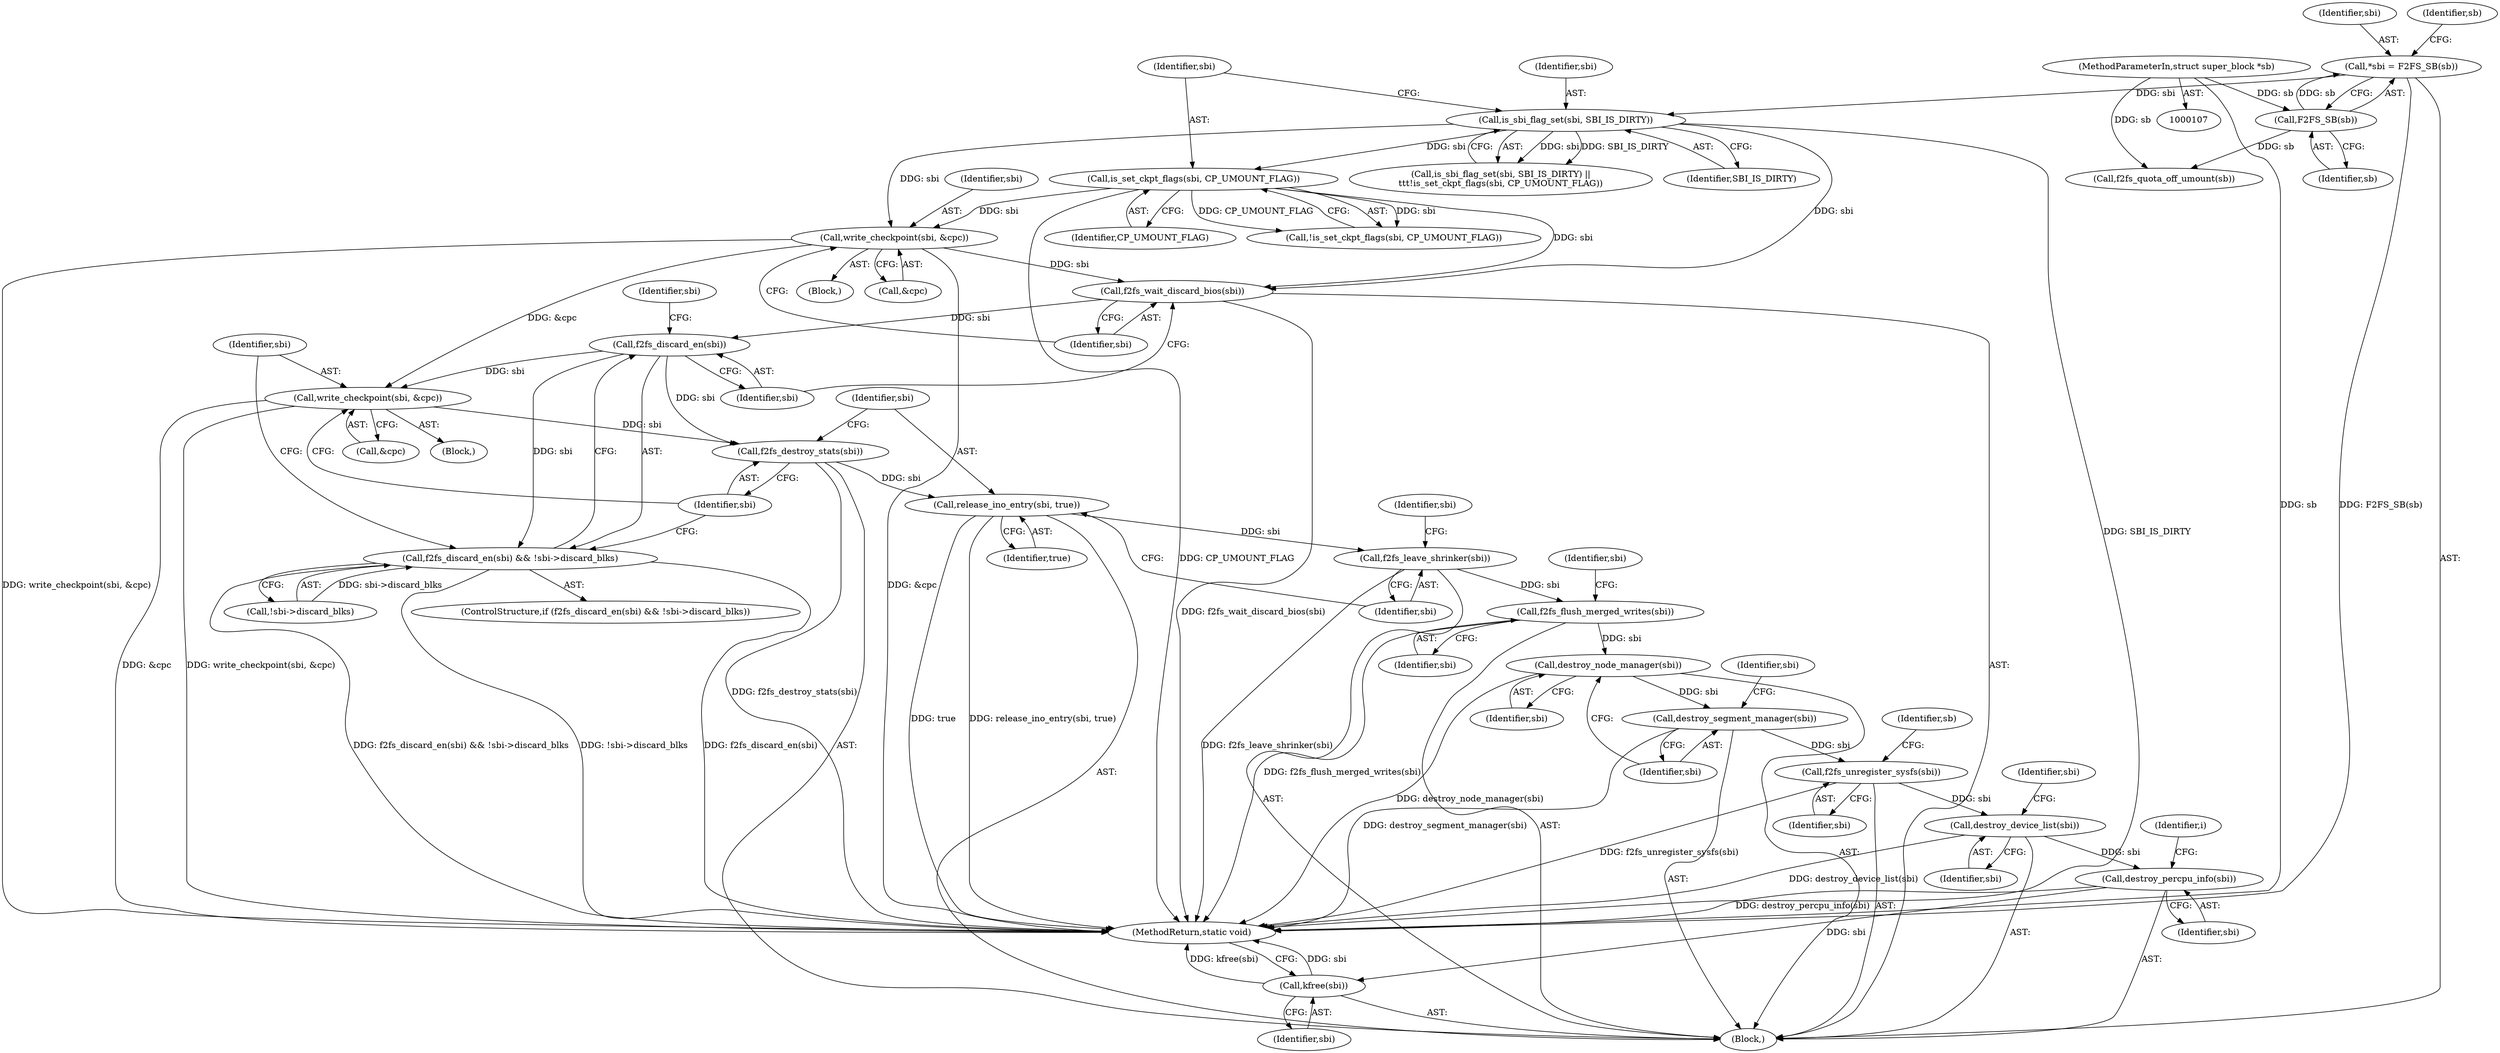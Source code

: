 digraph "1_linux_638164a2718f337ea224b747cf5977ef143166a4_1@API" {
"1000134" [label="(Call,write_checkpoint(sbi, &cpc))"];
"1000129" [label="(Call,is_set_ckpt_flags(sbi, CP_UMOUNT_FLAG))"];
"1000125" [label="(Call,is_sbi_flag_set(sbi, SBI_IS_DIRTY))"];
"1000111" [label="(Call,*sbi = F2FS_SB(sb))"];
"1000113" [label="(Call,F2FS_SB(sb))"];
"1000108" [label="(MethodParameterIn,struct super_block *sb)"];
"1000138" [label="(Call,f2fs_wait_discard_bios(sbi))"];
"1000142" [label="(Call,f2fs_discard_en(sbi))"];
"1000141" [label="(Call,f2fs_discard_en(sbi) && !sbi->discard_blks)"];
"1000150" [label="(Call,write_checkpoint(sbi, &cpc))"];
"1000154" [label="(Call,f2fs_destroy_stats(sbi))"];
"1000156" [label="(Call,release_ino_entry(sbi, true))"];
"1000159" [label="(Call,f2fs_leave_shrinker(sbi))"];
"1000166" [label="(Call,f2fs_flush_merged_writes(sbi))"];
"1000176" [label="(Call,destroy_node_manager(sbi))"];
"1000178" [label="(Call,destroy_segment_manager(sbi))"];
"1000184" [label="(Call,f2fs_unregister_sysfs(sbi))"];
"1000203" [label="(Call,destroy_device_list(sbi))"];
"1000224" [label="(Call,destroy_percpu_info(sbi))"];
"1000241" [label="(Call,kfree(sbi))"];
"1000159" [label="(Call,f2fs_leave_shrinker(sbi))"];
"1000156" [label="(Call,release_ino_entry(sbi, true))"];
"1000177" [label="(Identifier,sbi)"];
"1000111" [label="(Call,*sbi = F2FS_SB(sb))"];
"1000176" [label="(Call,destroy_node_manager(sbi))"];
"1000112" [label="(Identifier,sbi)"];
"1000241" [label="(Call,kfree(sbi))"];
"1000151" [label="(Identifier,sbi)"];
"1000148" [label="(Block,)"];
"1000114" [label="(Identifier,sb)"];
"1000146" [label="(Identifier,sbi)"];
"1000150" [label="(Call,write_checkpoint(sbi, &cpc))"];
"1000225" [label="(Identifier,sbi)"];
"1000108" [label="(MethodParameterIn,struct super_block *sb)"];
"1000116" [label="(Call,f2fs_quota_off_umount(sb))"];
"1000117" [label="(Identifier,sb)"];
"1000141" [label="(Call,f2fs_discard_en(sbi) && !sbi->discard_blks)"];
"1000166" [label="(Call,f2fs_flush_merged_writes(sbi))"];
"1000139" [label="(Identifier,sbi)"];
"1000154" [label="(Call,f2fs_destroy_stats(sbi))"];
"1000140" [label="(ControlStructure,if (f2fs_discard_en(sbi) && !sbi->discard_blks))"];
"1000127" [label="(Identifier,SBI_IS_DIRTY)"];
"1000207" [label="(Identifier,sbi)"];
"1000131" [label="(Identifier,CP_UMOUNT_FLAG)"];
"1000160" [label="(Identifier,sbi)"];
"1000188" [label="(Identifier,sb)"];
"1000144" [label="(Call,!sbi->discard_blks)"];
"1000157" [label="(Identifier,sbi)"];
"1000179" [label="(Identifier,sbi)"];
"1000203" [label="(Call,destroy_device_list(sbi))"];
"1000224" [label="(Call,destroy_percpu_info(sbi))"];
"1000126" [label="(Identifier,sbi)"];
"1000158" [label="(Identifier,true)"];
"1000242" [label="(Identifier,sbi)"];
"1000128" [label="(Call,!is_set_ckpt_flags(sbi, CP_UMOUNT_FLAG))"];
"1000182" [label="(Identifier,sbi)"];
"1000164" [label="(Identifier,sbi)"];
"1000125" [label="(Call,is_sbi_flag_set(sbi, SBI_IS_DIRTY))"];
"1000130" [label="(Identifier,sbi)"];
"1000170" [label="(Identifier,sbi)"];
"1000129" [label="(Call,is_set_ckpt_flags(sbi, CP_UMOUNT_FLAG))"];
"1000132" [label="(Block,)"];
"1000138" [label="(Call,f2fs_wait_discard_bios(sbi))"];
"1000228" [label="(Identifier,i)"];
"1000167" [label="(Identifier,sbi)"];
"1000136" [label="(Call,&cpc)"];
"1000152" [label="(Call,&cpc)"];
"1000243" [label="(MethodReturn,static void)"];
"1000124" [label="(Call,is_sbi_flag_set(sbi, SBI_IS_DIRTY) ||\n\t\t\t!is_set_ckpt_flags(sbi, CP_UMOUNT_FLAG))"];
"1000178" [label="(Call,destroy_segment_manager(sbi))"];
"1000155" [label="(Identifier,sbi)"];
"1000185" [label="(Identifier,sbi)"];
"1000142" [label="(Call,f2fs_discard_en(sbi))"];
"1000184" [label="(Call,f2fs_unregister_sysfs(sbi))"];
"1000204" [label="(Identifier,sbi)"];
"1000113" [label="(Call,F2FS_SB(sb))"];
"1000135" [label="(Identifier,sbi)"];
"1000109" [label="(Block,)"];
"1000134" [label="(Call,write_checkpoint(sbi, &cpc))"];
"1000143" [label="(Identifier,sbi)"];
"1000134" -> "1000132"  [label="AST: "];
"1000134" -> "1000136"  [label="CFG: "];
"1000135" -> "1000134"  [label="AST: "];
"1000136" -> "1000134"  [label="AST: "];
"1000139" -> "1000134"  [label="CFG: "];
"1000134" -> "1000243"  [label="DDG: write_checkpoint(sbi, &cpc)"];
"1000134" -> "1000243"  [label="DDG: &cpc"];
"1000129" -> "1000134"  [label="DDG: sbi"];
"1000125" -> "1000134"  [label="DDG: sbi"];
"1000134" -> "1000138"  [label="DDG: sbi"];
"1000134" -> "1000150"  [label="DDG: &cpc"];
"1000129" -> "1000128"  [label="AST: "];
"1000129" -> "1000131"  [label="CFG: "];
"1000130" -> "1000129"  [label="AST: "];
"1000131" -> "1000129"  [label="AST: "];
"1000128" -> "1000129"  [label="CFG: "];
"1000129" -> "1000243"  [label="DDG: CP_UMOUNT_FLAG"];
"1000129" -> "1000128"  [label="DDG: sbi"];
"1000129" -> "1000128"  [label="DDG: CP_UMOUNT_FLAG"];
"1000125" -> "1000129"  [label="DDG: sbi"];
"1000129" -> "1000138"  [label="DDG: sbi"];
"1000125" -> "1000124"  [label="AST: "];
"1000125" -> "1000127"  [label="CFG: "];
"1000126" -> "1000125"  [label="AST: "];
"1000127" -> "1000125"  [label="AST: "];
"1000130" -> "1000125"  [label="CFG: "];
"1000124" -> "1000125"  [label="CFG: "];
"1000125" -> "1000243"  [label="DDG: SBI_IS_DIRTY"];
"1000125" -> "1000124"  [label="DDG: sbi"];
"1000125" -> "1000124"  [label="DDG: SBI_IS_DIRTY"];
"1000111" -> "1000125"  [label="DDG: sbi"];
"1000125" -> "1000138"  [label="DDG: sbi"];
"1000111" -> "1000109"  [label="AST: "];
"1000111" -> "1000113"  [label="CFG: "];
"1000112" -> "1000111"  [label="AST: "];
"1000113" -> "1000111"  [label="AST: "];
"1000117" -> "1000111"  [label="CFG: "];
"1000111" -> "1000243"  [label="DDG: F2FS_SB(sb)"];
"1000113" -> "1000111"  [label="DDG: sb"];
"1000113" -> "1000114"  [label="CFG: "];
"1000114" -> "1000113"  [label="AST: "];
"1000108" -> "1000113"  [label="DDG: sb"];
"1000113" -> "1000116"  [label="DDG: sb"];
"1000108" -> "1000107"  [label="AST: "];
"1000108" -> "1000243"  [label="DDG: sb"];
"1000108" -> "1000116"  [label="DDG: sb"];
"1000138" -> "1000109"  [label="AST: "];
"1000138" -> "1000139"  [label="CFG: "];
"1000139" -> "1000138"  [label="AST: "];
"1000143" -> "1000138"  [label="CFG: "];
"1000138" -> "1000243"  [label="DDG: f2fs_wait_discard_bios(sbi)"];
"1000138" -> "1000142"  [label="DDG: sbi"];
"1000142" -> "1000141"  [label="AST: "];
"1000142" -> "1000143"  [label="CFG: "];
"1000143" -> "1000142"  [label="AST: "];
"1000146" -> "1000142"  [label="CFG: "];
"1000141" -> "1000142"  [label="CFG: "];
"1000142" -> "1000141"  [label="DDG: sbi"];
"1000142" -> "1000150"  [label="DDG: sbi"];
"1000142" -> "1000154"  [label="DDG: sbi"];
"1000141" -> "1000140"  [label="AST: "];
"1000141" -> "1000144"  [label="CFG: "];
"1000144" -> "1000141"  [label="AST: "];
"1000151" -> "1000141"  [label="CFG: "];
"1000155" -> "1000141"  [label="CFG: "];
"1000141" -> "1000243"  [label="DDG: f2fs_discard_en(sbi)"];
"1000141" -> "1000243"  [label="DDG: f2fs_discard_en(sbi) && !sbi->discard_blks"];
"1000141" -> "1000243"  [label="DDG: !sbi->discard_blks"];
"1000144" -> "1000141"  [label="DDG: sbi->discard_blks"];
"1000150" -> "1000148"  [label="AST: "];
"1000150" -> "1000152"  [label="CFG: "];
"1000151" -> "1000150"  [label="AST: "];
"1000152" -> "1000150"  [label="AST: "];
"1000155" -> "1000150"  [label="CFG: "];
"1000150" -> "1000243"  [label="DDG: &cpc"];
"1000150" -> "1000243"  [label="DDG: write_checkpoint(sbi, &cpc)"];
"1000150" -> "1000154"  [label="DDG: sbi"];
"1000154" -> "1000109"  [label="AST: "];
"1000154" -> "1000155"  [label="CFG: "];
"1000155" -> "1000154"  [label="AST: "];
"1000157" -> "1000154"  [label="CFG: "];
"1000154" -> "1000243"  [label="DDG: f2fs_destroy_stats(sbi)"];
"1000154" -> "1000156"  [label="DDG: sbi"];
"1000156" -> "1000109"  [label="AST: "];
"1000156" -> "1000158"  [label="CFG: "];
"1000157" -> "1000156"  [label="AST: "];
"1000158" -> "1000156"  [label="AST: "];
"1000160" -> "1000156"  [label="CFG: "];
"1000156" -> "1000243"  [label="DDG: true"];
"1000156" -> "1000243"  [label="DDG: release_ino_entry(sbi, true)"];
"1000156" -> "1000159"  [label="DDG: sbi"];
"1000159" -> "1000109"  [label="AST: "];
"1000159" -> "1000160"  [label="CFG: "];
"1000160" -> "1000159"  [label="AST: "];
"1000164" -> "1000159"  [label="CFG: "];
"1000159" -> "1000243"  [label="DDG: f2fs_leave_shrinker(sbi)"];
"1000159" -> "1000166"  [label="DDG: sbi"];
"1000166" -> "1000109"  [label="AST: "];
"1000166" -> "1000167"  [label="CFG: "];
"1000167" -> "1000166"  [label="AST: "];
"1000170" -> "1000166"  [label="CFG: "];
"1000166" -> "1000243"  [label="DDG: f2fs_flush_merged_writes(sbi)"];
"1000166" -> "1000176"  [label="DDG: sbi"];
"1000176" -> "1000109"  [label="AST: "];
"1000176" -> "1000177"  [label="CFG: "];
"1000177" -> "1000176"  [label="AST: "];
"1000179" -> "1000176"  [label="CFG: "];
"1000176" -> "1000243"  [label="DDG: destroy_node_manager(sbi)"];
"1000176" -> "1000178"  [label="DDG: sbi"];
"1000178" -> "1000109"  [label="AST: "];
"1000178" -> "1000179"  [label="CFG: "];
"1000179" -> "1000178"  [label="AST: "];
"1000182" -> "1000178"  [label="CFG: "];
"1000178" -> "1000243"  [label="DDG: destroy_segment_manager(sbi)"];
"1000178" -> "1000184"  [label="DDG: sbi"];
"1000184" -> "1000109"  [label="AST: "];
"1000184" -> "1000185"  [label="CFG: "];
"1000185" -> "1000184"  [label="AST: "];
"1000188" -> "1000184"  [label="CFG: "];
"1000184" -> "1000243"  [label="DDG: f2fs_unregister_sysfs(sbi)"];
"1000184" -> "1000203"  [label="DDG: sbi"];
"1000203" -> "1000109"  [label="AST: "];
"1000203" -> "1000204"  [label="CFG: "];
"1000204" -> "1000203"  [label="AST: "];
"1000207" -> "1000203"  [label="CFG: "];
"1000203" -> "1000243"  [label="DDG: destroy_device_list(sbi)"];
"1000203" -> "1000224"  [label="DDG: sbi"];
"1000224" -> "1000109"  [label="AST: "];
"1000224" -> "1000225"  [label="CFG: "];
"1000225" -> "1000224"  [label="AST: "];
"1000228" -> "1000224"  [label="CFG: "];
"1000224" -> "1000243"  [label="DDG: destroy_percpu_info(sbi)"];
"1000224" -> "1000241"  [label="DDG: sbi"];
"1000241" -> "1000109"  [label="AST: "];
"1000241" -> "1000242"  [label="CFG: "];
"1000242" -> "1000241"  [label="AST: "];
"1000243" -> "1000241"  [label="CFG: "];
"1000241" -> "1000243"  [label="DDG: sbi"];
"1000241" -> "1000243"  [label="DDG: kfree(sbi)"];
}
